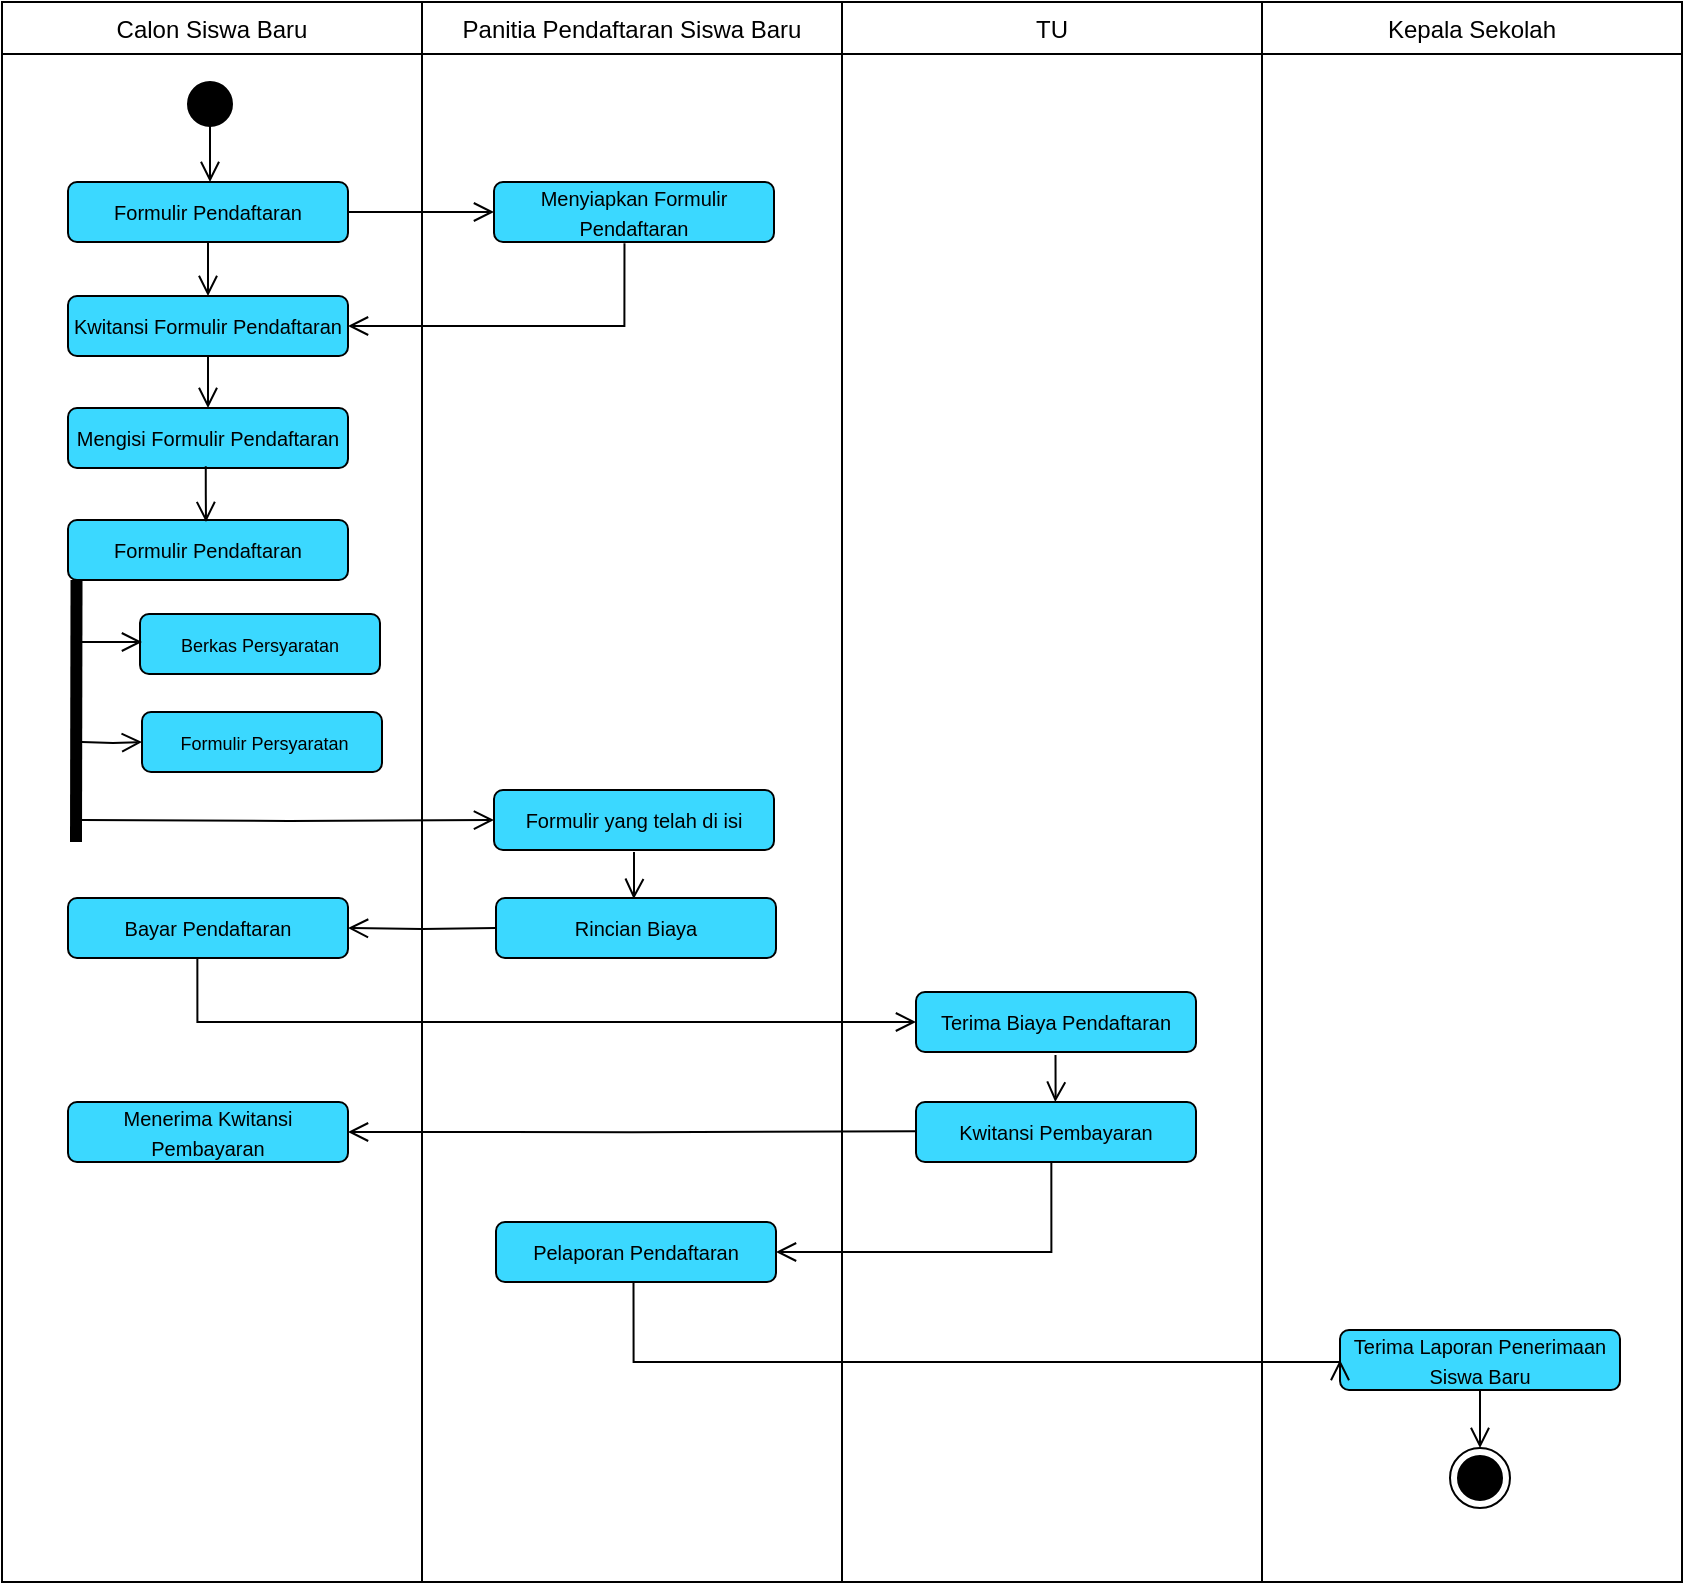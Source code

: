 <mxfile version="20.2.1" type="github">
  <diagram id="xVroO1jQjPh8oVm8jgWk" name="Page-1">
    <mxGraphModel dx="1422" dy="729" grid="1" gridSize="10" guides="1" tooltips="1" connect="1" arrows="1" fold="1" page="1" pageScale="1" pageWidth="827" pageHeight="1169" math="0" shadow="0">
      <root>
        <mxCell id="0" />
        <mxCell id="1" parent="0" />
        <mxCell id="E0DK0_3eSJEz5i2E3txn-28" value="Calon Siswa Baru" style="swimlane;fontStyle=0;childLayout=stackLayout;horizontal=1;startSize=26;fillColor=none;horizontalStack=0;resizeParent=1;resizeParentMax=0;resizeLast=0;collapsible=1;marginBottom=0;" parent="1" vertex="1">
          <mxGeometry x="10" y="90" width="210" height="790" as="geometry" />
        </mxCell>
        <mxCell id="E0DK0_3eSJEz5i2E3txn-34" value="" style="ellipse;html=1;shape=startState;fillColor=#000000;strokeColor=#000000;" parent="1" vertex="1">
          <mxGeometry x="99" y="126" width="30" height="30" as="geometry" />
        </mxCell>
        <mxCell id="E0DK0_3eSJEz5i2E3txn-35" value="" style="edgeStyle=orthogonalEdgeStyle;html=1;verticalAlign=bottom;endArrow=open;endSize=8;strokeColor=#000000;rounded=0;" parent="1" edge="1">
          <mxGeometry relative="1" as="geometry">
            <mxPoint x="114" y="180" as="targetPoint" />
            <mxPoint x="114" y="144" as="sourcePoint" />
          </mxGeometry>
        </mxCell>
        <mxCell id="E0DK0_3eSJEz5i2E3txn-38" value="&lt;font style=&quot;font-size: 10px;&quot;&gt;Formulir Pendaftaran&lt;/font&gt;" style="rounded=1;whiteSpace=wrap;html=1;strokeColor=default;fillColor=#3BD8FF;gradientColor=none;" parent="1" vertex="1">
          <mxGeometry x="43" y="180" width="140" height="30" as="geometry" />
        </mxCell>
        <mxCell id="E0DK0_3eSJEz5i2E3txn-39" value="Panitia Pendaftaran Siswa Baru" style="swimlane;fontStyle=0;childLayout=stackLayout;horizontal=1;startSize=26;fillColor=none;horizontalStack=0;resizeParent=1;resizeParentMax=0;resizeLast=0;collapsible=1;marginBottom=0;" parent="1" vertex="1">
          <mxGeometry x="220" y="90" width="210" height="790" as="geometry" />
        </mxCell>
        <mxCell id="E0DK0_3eSJEz5i2E3txn-40" value="TU" style="swimlane;fontStyle=0;childLayout=stackLayout;horizontal=1;startSize=26;fillColor=none;horizontalStack=0;resizeParent=1;resizeParentMax=0;resizeLast=0;collapsible=1;marginBottom=0;" parent="1" vertex="1">
          <mxGeometry x="430" y="90" width="210" height="790" as="geometry" />
        </mxCell>
        <mxCell id="ZFv2jDJB9cj611ka-RVD-24" value="" style="edgeStyle=orthogonalEdgeStyle;html=1;verticalAlign=bottom;endArrow=open;endSize=8;strokeColor=#000000;rounded=0;entryX=1;entryY=0.5;entryDx=0;entryDy=0;" parent="E0DK0_3eSJEz5i2E3txn-40" target="E0DK0_3eSJEz5i2E3txn-71" edge="1">
          <mxGeometry relative="1" as="geometry">
            <mxPoint x="40" y="630" as="targetPoint" />
            <mxPoint x="104.67" y="580" as="sourcePoint" />
            <Array as="points">
              <mxPoint x="105" y="625" />
            </Array>
          </mxGeometry>
        </mxCell>
        <mxCell id="E0DK0_3eSJEz5i2E3txn-41" value="Kepala Sekolah" style="swimlane;fontStyle=0;childLayout=stackLayout;horizontal=1;startSize=26;fillColor=none;horizontalStack=0;resizeParent=1;resizeParentMax=0;resizeLast=0;collapsible=1;marginBottom=0;" parent="1" vertex="1">
          <mxGeometry x="640" y="90" width="210" height="790" as="geometry" />
        </mxCell>
        <mxCell id="E0DK0_3eSJEz5i2E3txn-42" value="&lt;font style=&quot;font-size: 10px;&quot;&gt;Kwitansi Formulir Pendaftaran&lt;/font&gt;" style="rounded=1;whiteSpace=wrap;html=1;strokeColor=default;fillColor=#3BD8FF;gradientColor=none;" parent="1" vertex="1">
          <mxGeometry x="43" y="237" width="140" height="30" as="geometry" />
        </mxCell>
        <mxCell id="E0DK0_3eSJEz5i2E3txn-46" value="" style="edgeStyle=orthogonalEdgeStyle;html=1;verticalAlign=bottom;endArrow=open;endSize=8;strokeColor=#000000;rounded=0;entryX=0.5;entryY=0;entryDx=0;entryDy=0;exitX=0.5;exitY=1;exitDx=0;exitDy=0;" parent="1" source="E0DK0_3eSJEz5i2E3txn-38" target="E0DK0_3eSJEz5i2E3txn-42" edge="1">
          <mxGeometry relative="1" as="geometry">
            <mxPoint x="124" y="190" as="targetPoint" />
            <mxPoint x="124" y="154" as="sourcePoint" />
          </mxGeometry>
        </mxCell>
        <mxCell id="E0DK0_3eSJEz5i2E3txn-47" value="&lt;font style=&quot;font-size: 10px;&quot;&gt;Menyiapkan Formulir Pendaftaran&lt;/font&gt;" style="rounded=1;whiteSpace=wrap;html=1;strokeColor=default;fillColor=#3BD8FF;gradientColor=none;" parent="1" vertex="1">
          <mxGeometry x="256" y="180" width="140" height="30" as="geometry" />
        </mxCell>
        <mxCell id="E0DK0_3eSJEz5i2E3txn-48" value="" style="edgeStyle=orthogonalEdgeStyle;html=1;verticalAlign=bottom;endArrow=open;endSize=8;strokeColor=#000000;rounded=0;entryX=0;entryY=0.5;entryDx=0;entryDy=0;exitX=1;exitY=0.5;exitDx=0;exitDy=0;" parent="1" source="E0DK0_3eSJEz5i2E3txn-38" target="E0DK0_3eSJEz5i2E3txn-47" edge="1">
          <mxGeometry relative="1" as="geometry">
            <mxPoint x="123" y="247" as="targetPoint" />
            <mxPoint x="123" y="220" as="sourcePoint" />
          </mxGeometry>
        </mxCell>
        <mxCell id="E0DK0_3eSJEz5i2E3txn-50" value="&lt;font style=&quot;font-size: 10px;&quot;&gt;Mengisi Formulir Pendaftaran&lt;/font&gt;" style="rounded=1;whiteSpace=wrap;html=1;strokeColor=default;fillColor=#3BD8FF;gradientColor=none;" parent="1" vertex="1">
          <mxGeometry x="43" y="293" width="140" height="30" as="geometry" />
        </mxCell>
        <mxCell id="E0DK0_3eSJEz5i2E3txn-51" value="" style="edgeStyle=orthogonalEdgeStyle;html=1;verticalAlign=bottom;endArrow=open;endSize=8;strokeColor=#000000;rounded=0;entryX=1;entryY=0.5;entryDx=0;entryDy=0;exitX=0.466;exitY=1.02;exitDx=0;exitDy=0;exitPerimeter=0;" parent="1" source="E0DK0_3eSJEz5i2E3txn-47" target="E0DK0_3eSJEz5i2E3txn-42" edge="1">
          <mxGeometry relative="1" as="geometry">
            <mxPoint x="266" y="262" as="targetPoint" />
            <mxPoint x="193" y="262" as="sourcePoint" />
          </mxGeometry>
        </mxCell>
        <mxCell id="E0DK0_3eSJEz5i2E3txn-52" value="&lt;font style=&quot;font-size: 10px;&quot;&gt;Formulir Pendaftaran&lt;/font&gt;" style="rounded=1;whiteSpace=wrap;html=1;strokeColor=default;fillColor=#3BD8FF;gradientColor=none;" parent="1" vertex="1">
          <mxGeometry x="43" y="349" width="140" height="30" as="geometry" />
        </mxCell>
        <mxCell id="E0DK0_3eSJEz5i2E3txn-54" value="" style="edgeStyle=orthogonalEdgeStyle;html=1;verticalAlign=bottom;endArrow=open;endSize=8;strokeColor=#000000;rounded=0;exitX=0.492;exitY=0.972;exitDx=0;exitDy=0;exitPerimeter=0;" parent="1" source="E0DK0_3eSJEz5i2E3txn-50" edge="1">
          <mxGeometry relative="1" as="geometry">
            <mxPoint x="112" y="350" as="targetPoint" />
            <mxPoint x="112" y="320" as="sourcePoint" />
            <Array as="points" />
          </mxGeometry>
        </mxCell>
        <mxCell id="E0DK0_3eSJEz5i2E3txn-58" value="&lt;font style=&quot;font-size: 10px;&quot;&gt;Formulir yang telah di isi&lt;/font&gt;" style="rounded=1;whiteSpace=wrap;html=1;strokeColor=default;fillColor=#3BD8FF;gradientColor=none;" parent="1" vertex="1">
          <mxGeometry x="256" y="484" width="140" height="30" as="geometry" />
        </mxCell>
        <mxCell id="E0DK0_3eSJEz5i2E3txn-60" value="&lt;font style=&quot;font-size: 10px;&quot;&gt;Rincian Biaya&lt;/font&gt;" style="rounded=1;whiteSpace=wrap;html=1;strokeColor=default;fillColor=#3BD8FF;gradientColor=none;" parent="1" vertex="1">
          <mxGeometry x="257" y="538" width="140" height="30" as="geometry" />
        </mxCell>
        <mxCell id="E0DK0_3eSJEz5i2E3txn-61" value="" style="edgeStyle=orthogonalEdgeStyle;html=1;verticalAlign=bottom;endArrow=open;endSize=8;strokeColor=#000000;rounded=0;entryX=0.492;entryY=0.017;entryDx=0;entryDy=0;entryPerimeter=0;" parent="1" target="E0DK0_3eSJEz5i2E3txn-60" edge="1">
          <mxGeometry relative="1" as="geometry">
            <mxPoint x="326" y="535" as="targetPoint" />
            <mxPoint x="326" y="515" as="sourcePoint" />
            <Array as="points">
              <mxPoint x="326" y="535" />
            </Array>
          </mxGeometry>
        </mxCell>
        <mxCell id="E0DK0_3eSJEz5i2E3txn-62" value="&lt;font size=&quot;1&quot;&gt;Bayar Pendaftaran&lt;/font&gt;" style="rounded=1;whiteSpace=wrap;html=1;strokeColor=default;fillColor=#3BD8FF;gradientColor=none;" parent="1" vertex="1">
          <mxGeometry x="43" y="538" width="140" height="30" as="geometry" />
        </mxCell>
        <mxCell id="E0DK0_3eSJEz5i2E3txn-64" value="&lt;font size=&quot;1&quot;&gt;Terima Biaya Pendaftaran&lt;/font&gt;" style="rounded=1;whiteSpace=wrap;html=1;strokeColor=default;fillColor=#3BD8FF;gradientColor=none;" parent="1" vertex="1">
          <mxGeometry x="467" y="585" width="140" height="30" as="geometry" />
        </mxCell>
        <mxCell id="E0DK0_3eSJEz5i2E3txn-66" value="&lt;font size=&quot;1&quot;&gt;Kwitansi Pembayaran&lt;/font&gt;" style="rounded=1;whiteSpace=wrap;html=1;strokeColor=default;fillColor=#3BD8FF;gradientColor=none;" parent="1" vertex="1">
          <mxGeometry x="467" y="640" width="140" height="30" as="geometry" />
        </mxCell>
        <mxCell id="E0DK0_3eSJEz5i2E3txn-67" value="&lt;font size=&quot;1&quot;&gt;Menerima Kwitansi Pembayaran&lt;/font&gt;" style="rounded=1;whiteSpace=wrap;html=1;strokeColor=default;fillColor=#3BD8FF;gradientColor=none;" parent="1" vertex="1">
          <mxGeometry x="43" y="640" width="140" height="30" as="geometry" />
        </mxCell>
        <mxCell id="E0DK0_3eSJEz5i2E3txn-71" value="&lt;font style=&quot;font-size: 10px;&quot;&gt;Pelaporan Pendaftaran&lt;/font&gt;" style="rounded=1;whiteSpace=wrap;html=1;strokeColor=default;fillColor=#3BD8FF;gradientColor=none;" parent="1" vertex="1">
          <mxGeometry x="257" y="700" width="140" height="30" as="geometry" />
        </mxCell>
        <mxCell id="E0DK0_3eSJEz5i2E3txn-75" value="&lt;font style=&quot;font-size: 10px;&quot;&gt;Terima Laporan Penerimaan Siswa Baru&lt;/font&gt;" style="rounded=1;whiteSpace=wrap;html=1;strokeColor=default;fillColor=#3BD8FF;gradientColor=none;" parent="1" vertex="1">
          <mxGeometry x="679" y="754" width="140" height="30" as="geometry" />
        </mxCell>
        <mxCell id="E0DK0_3eSJEz5i2E3txn-77" value="" style="ellipse;html=1;shape=endState;fillColor=#000000;strokeColor=#000000;fontSize=10;" parent="1" vertex="1">
          <mxGeometry x="734" y="813" width="30" height="30" as="geometry" />
        </mxCell>
        <mxCell id="E0DK0_3eSJEz5i2E3txn-78" value="" style="edgeStyle=orthogonalEdgeStyle;html=1;verticalAlign=bottom;endArrow=open;endSize=8;strokeColor=#000000;rounded=0;entryX=0.5;entryY=0;entryDx=0;entryDy=0;exitX=0.5;exitY=1;exitDx=0;exitDy=0;" parent="1" source="E0DK0_3eSJEz5i2E3txn-75" target="E0DK0_3eSJEz5i2E3txn-77" edge="1">
          <mxGeometry relative="1" as="geometry">
            <mxPoint x="335.88" y="563.51" as="targetPoint" />
            <mxPoint x="336" y="540" as="sourcePoint" />
            <Array as="points">
              <mxPoint x="749" y="800" />
              <mxPoint x="749" y="800" />
            </Array>
          </mxGeometry>
        </mxCell>
        <mxCell id="7lI8H7baAOHGcJzdL-B0-1" value="" style="edgeStyle=orthogonalEdgeStyle;html=1;verticalAlign=bottom;endArrow=open;endSize=8;strokeColor=#000000;rounded=0;entryX=0.5;entryY=0;entryDx=0;entryDy=0;exitX=0.5;exitY=1;exitDx=0;exitDy=0;" parent="1" source="E0DK0_3eSJEz5i2E3txn-42" target="E0DK0_3eSJEz5i2E3txn-50" edge="1">
          <mxGeometry relative="1" as="geometry">
            <mxPoint x="123" y="247" as="targetPoint" />
            <mxPoint x="110" y="270" as="sourcePoint" />
          </mxGeometry>
        </mxCell>
        <mxCell id="ZFv2jDJB9cj611ka-RVD-1" value="" style="endArrow=none;html=1;rounded=0;strokeWidth=6;" parent="1" edge="1">
          <mxGeometry width="50" height="50" relative="1" as="geometry">
            <mxPoint x="47" y="510" as="sourcePoint" />
            <mxPoint x="47.26" y="379" as="targetPoint" />
          </mxGeometry>
        </mxCell>
        <mxCell id="ZFv2jDJB9cj611ka-RVD-2" value="&lt;font style=&quot;font-size: 9px;&quot;&gt;Berkas Persyaratan&lt;/font&gt;" style="rounded=1;whiteSpace=wrap;html=1;strokeColor=default;fillColor=#3BD8FF;gradientColor=none;" parent="1" vertex="1">
          <mxGeometry x="79" y="396" width="120" height="30" as="geometry" />
        </mxCell>
        <mxCell id="ZFv2jDJB9cj611ka-RVD-3" value="&lt;font style=&quot;font-size: 9px;&quot;&gt;&amp;nbsp;Formulir Persyaratan&lt;/font&gt;" style="rounded=1;whiteSpace=wrap;html=1;strokeColor=default;fillColor=#3BD8FF;gradientColor=none;" parent="1" vertex="1">
          <mxGeometry x="80" y="445" width="120" height="30" as="geometry" />
        </mxCell>
        <mxCell id="ZFv2jDJB9cj611ka-RVD-5" value="" style="edgeStyle=orthogonalEdgeStyle;html=1;verticalAlign=bottom;endArrow=open;endSize=8;strokeColor=#000000;rounded=0;" parent="1" edge="1">
          <mxGeometry relative="1" as="geometry">
            <mxPoint x="80" y="410" as="targetPoint" />
            <mxPoint x="50" y="410" as="sourcePoint" />
            <Array as="points" />
          </mxGeometry>
        </mxCell>
        <mxCell id="ZFv2jDJB9cj611ka-RVD-6" value="" style="edgeStyle=orthogonalEdgeStyle;html=1;verticalAlign=bottom;endArrow=open;endSize=8;strokeColor=#000000;rounded=0;entryX=0;entryY=0.5;entryDx=0;entryDy=0;" parent="1" target="ZFv2jDJB9cj611ka-RVD-3" edge="1">
          <mxGeometry relative="1" as="geometry">
            <mxPoint x="122" y="360" as="targetPoint" />
            <mxPoint x="50" y="460" as="sourcePoint" />
            <Array as="points" />
          </mxGeometry>
        </mxCell>
        <mxCell id="ZFv2jDJB9cj611ka-RVD-13" value="" style="edgeStyle=orthogonalEdgeStyle;html=1;verticalAlign=bottom;endArrow=open;endSize=8;strokeColor=#000000;rounded=0;entryX=0;entryY=0.5;entryDx=0;entryDy=0;" parent="1" target="E0DK0_3eSJEz5i2E3txn-58" edge="1">
          <mxGeometry relative="1" as="geometry">
            <mxPoint x="90" y="470" as="targetPoint" />
            <mxPoint x="50" y="499" as="sourcePoint" />
            <Array as="points" />
          </mxGeometry>
        </mxCell>
        <mxCell id="ZFv2jDJB9cj611ka-RVD-16" value="" style="edgeStyle=orthogonalEdgeStyle;html=1;verticalAlign=bottom;endArrow=open;endSize=8;strokeColor=#000000;rounded=0;entryX=1;entryY=0.5;entryDx=0;entryDy=0;" parent="1" target="E0DK0_3eSJEz5i2E3txn-62" edge="1">
          <mxGeometry relative="1" as="geometry">
            <mxPoint x="193" y="262" as="targetPoint" />
            <mxPoint x="257" y="553" as="sourcePoint" />
          </mxGeometry>
        </mxCell>
        <mxCell id="ZFv2jDJB9cj611ka-RVD-18" value="" style="edgeStyle=orthogonalEdgeStyle;html=1;verticalAlign=bottom;endArrow=open;endSize=8;strokeColor=#000000;rounded=0;entryX=0;entryY=0.5;entryDx=0;entryDy=0;exitX=0.462;exitY=1.014;exitDx=0;exitDy=0;exitPerimeter=0;" parent="1" source="E0DK0_3eSJEz5i2E3txn-62" target="E0DK0_3eSJEz5i2E3txn-64" edge="1">
          <mxGeometry relative="1" as="geometry">
            <mxPoint x="193" y="563" as="targetPoint" />
            <mxPoint x="267" y="563" as="sourcePoint" />
          </mxGeometry>
        </mxCell>
        <mxCell id="ZFv2jDJB9cj611ka-RVD-19" value="" style="edgeStyle=orthogonalEdgeStyle;html=1;verticalAlign=bottom;endArrow=open;endSize=8;strokeColor=#000000;rounded=0;entryX=0.492;entryY=0.017;entryDx=0;entryDy=0;entryPerimeter=0;" parent="1" edge="1">
          <mxGeometry relative="1" as="geometry">
            <mxPoint x="536.63" y="640" as="targetPoint" />
            <mxPoint x="536.75" y="616.49" as="sourcePoint" />
            <Array as="points">
              <mxPoint x="536.75" y="636.49" />
            </Array>
          </mxGeometry>
        </mxCell>
        <mxCell id="ZFv2jDJB9cj611ka-RVD-20" value="" style="edgeStyle=orthogonalEdgeStyle;html=1;verticalAlign=bottom;endArrow=open;endSize=8;strokeColor=#000000;rounded=0;entryX=1;entryY=0.5;entryDx=0;entryDy=0;" parent="1" target="E0DK0_3eSJEz5i2E3txn-67" edge="1">
          <mxGeometry relative="1" as="geometry">
            <mxPoint x="393" y="654.63" as="targetPoint" />
            <mxPoint x="467" y="654.63" as="sourcePoint" />
          </mxGeometry>
        </mxCell>
        <mxCell id="ZFv2jDJB9cj611ka-RVD-21" value="" style="edgeStyle=orthogonalEdgeStyle;html=1;verticalAlign=bottom;endArrow=open;endSize=8;strokeColor=#000000;rounded=0;entryX=0;entryY=0.5;entryDx=0;entryDy=0;" parent="1" target="E0DK0_3eSJEz5i2E3txn-75" edge="1">
          <mxGeometry relative="1" as="geometry">
            <mxPoint x="520" y="770" as="targetPoint" />
            <mxPoint x="325.75" y="730" as="sourcePoint" />
            <Array as="points">
              <mxPoint x="326" y="770" />
            </Array>
          </mxGeometry>
        </mxCell>
      </root>
    </mxGraphModel>
  </diagram>
</mxfile>

